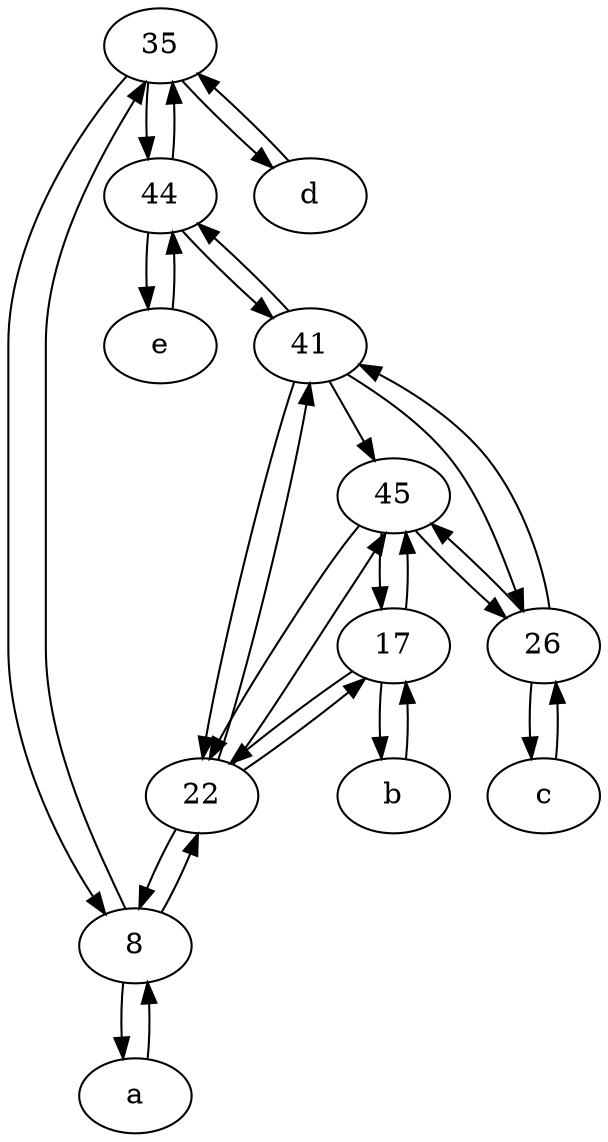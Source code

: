 digraph  {
	35;
	c [pos="20,10!"];
	41;
	17;
	45;
	b [pos="50,20!"];
	22;
	e [pos="30,50!"];
	44;
	d [pos="20,30!"];
	a [pos="40,10!"];
	26;
	8;
	22 -> 8;
	26 -> 45;
	8 -> 35;
	41 -> 44;
	45 -> 17;
	8 -> 22;
	b -> 17;
	8 -> a;
	22 -> 41;
	c -> 26;
	45 -> 22;
	35 -> 44;
	35 -> d;
	41 -> 22;
	26 -> 41;
	17 -> 22;
	41 -> 26;
	45 -> 26;
	26 -> c;
	a -> 8;
	17 -> b;
	44 -> 35;
	d -> 35;
	44 -> 41;
	17 -> 45;
	22 -> 45;
	22 -> 17;
	35 -> 8;
	e -> 44;
	44 -> e;
	41 -> 45;

	}